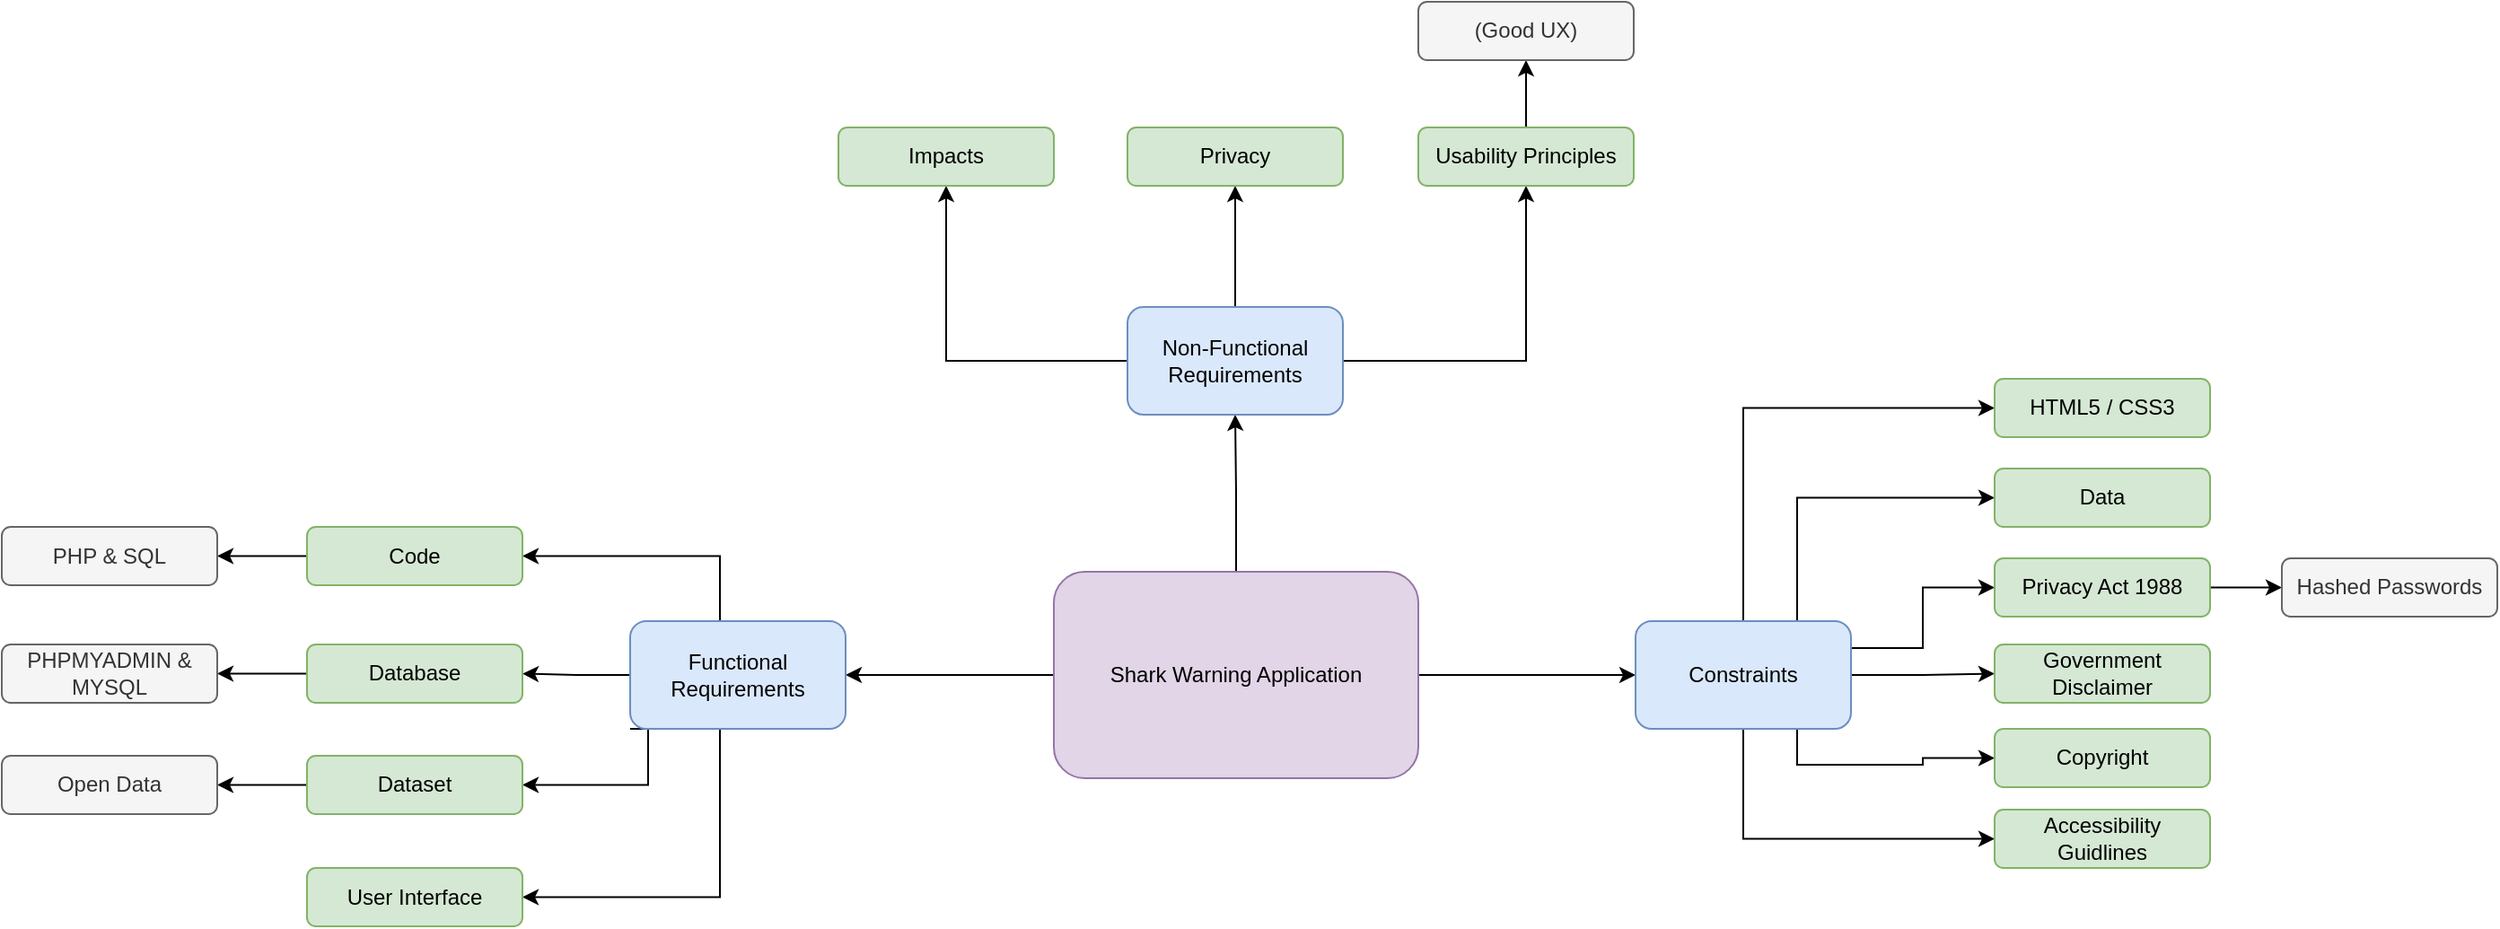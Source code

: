 <mxfile version="20.8.16" type="device"><diagram name="Page-1" id="VjdlKyDITFAkvJypgdu0"><mxGraphModel dx="2060" dy="1190" grid="1" gridSize="10" guides="1" tooltips="1" connect="1" arrows="1" fold="1" page="1" pageScale="1" pageWidth="1654" pageHeight="1169" math="0" shadow="0"><root><mxCell id="0"/><mxCell id="1" parent="0"/><mxCell id="OdJXR18GkDZ22TcNyaoc-5" style="edgeStyle=orthogonalEdgeStyle;rounded=0;orthogonalLoop=1;jettySize=auto;html=1;" edge="1" parent="1" source="OdJXR18GkDZ22TcNyaoc-1" target="OdJXR18GkDZ22TcNyaoc-2"><mxGeometry relative="1" as="geometry"/></mxCell><mxCell id="OdJXR18GkDZ22TcNyaoc-6" style="edgeStyle=orthogonalEdgeStyle;rounded=0;orthogonalLoop=1;jettySize=auto;html=1;" edge="1" parent="1" source="OdJXR18GkDZ22TcNyaoc-1" target="OdJXR18GkDZ22TcNyaoc-3"><mxGeometry relative="1" as="geometry"/></mxCell><mxCell id="OdJXR18GkDZ22TcNyaoc-7" style="edgeStyle=orthogonalEdgeStyle;rounded=0;orthogonalLoop=1;jettySize=auto;html=1;" edge="1" parent="1" source="OdJXR18GkDZ22TcNyaoc-1" target="OdJXR18GkDZ22TcNyaoc-4"><mxGeometry relative="1" as="geometry"/></mxCell><mxCell id="OdJXR18GkDZ22TcNyaoc-1" value="Shark Warning Application" style="rounded=1;whiteSpace=wrap;html=1;fillColor=#e1d5e7;strokeColor=#9673a6;" vertex="1" parent="1"><mxGeometry x="726" y="527.5" width="203" height="115" as="geometry"/></mxCell><mxCell id="OdJXR18GkDZ22TcNyaoc-16" style="edgeStyle=orthogonalEdgeStyle;rounded=0;orthogonalLoop=1;jettySize=auto;html=1;entryX=0;entryY=0.5;entryDx=0;entryDy=0;" edge="1" parent="1" source="OdJXR18GkDZ22TcNyaoc-2" target="OdJXR18GkDZ22TcNyaoc-15"><mxGeometry relative="1" as="geometry"><Array as="points"><mxPoint x="1110" y="436"/></Array></mxGeometry></mxCell><mxCell id="OdJXR18GkDZ22TcNyaoc-17" style="edgeStyle=orthogonalEdgeStyle;rounded=0;orthogonalLoop=1;jettySize=auto;html=1;entryX=0;entryY=0.5;entryDx=0;entryDy=0;" edge="1" parent="1" source="OdJXR18GkDZ22TcNyaoc-2" target="OdJXR18GkDZ22TcNyaoc-12"><mxGeometry relative="1" as="geometry"><Array as="points"><mxPoint x="1110" y="676"/></Array></mxGeometry></mxCell><mxCell id="OdJXR18GkDZ22TcNyaoc-18" style="edgeStyle=orthogonalEdgeStyle;rounded=0;orthogonalLoop=1;jettySize=auto;html=1;exitX=0.75;exitY=1;exitDx=0;exitDy=0;entryX=0;entryY=0.5;entryDx=0;entryDy=0;" edge="1" parent="1" source="OdJXR18GkDZ22TcNyaoc-2" target="OdJXR18GkDZ22TcNyaoc-10"><mxGeometry relative="1" as="geometry"/></mxCell><mxCell id="OdJXR18GkDZ22TcNyaoc-19" style="edgeStyle=orthogonalEdgeStyle;rounded=0;orthogonalLoop=1;jettySize=auto;html=1;exitX=0.75;exitY=0;exitDx=0;exitDy=0;entryX=0;entryY=0.5;entryDx=0;entryDy=0;" edge="1" parent="1" source="OdJXR18GkDZ22TcNyaoc-2" target="OdJXR18GkDZ22TcNyaoc-11"><mxGeometry relative="1" as="geometry"/></mxCell><mxCell id="OdJXR18GkDZ22TcNyaoc-20" style="edgeStyle=orthogonalEdgeStyle;rounded=0;orthogonalLoop=1;jettySize=auto;html=1;entryX=0;entryY=0.5;entryDx=0;entryDy=0;" edge="1" parent="1" source="OdJXR18GkDZ22TcNyaoc-2" target="OdJXR18GkDZ22TcNyaoc-9"><mxGeometry relative="1" as="geometry"><Array as="points"><mxPoint x="1210" y="570"/><mxPoint x="1210" y="536"/></Array></mxGeometry></mxCell><mxCell id="OdJXR18GkDZ22TcNyaoc-22" style="edgeStyle=orthogonalEdgeStyle;rounded=0;orthogonalLoop=1;jettySize=auto;html=1;entryX=0;entryY=0.5;entryDx=0;entryDy=0;" edge="1" parent="1" source="OdJXR18GkDZ22TcNyaoc-2" target="OdJXR18GkDZ22TcNyaoc-8"><mxGeometry relative="1" as="geometry"/></mxCell><mxCell id="OdJXR18GkDZ22TcNyaoc-2" value="Constraints" style="rounded=1;whiteSpace=wrap;html=1;fillColor=#dae8fc;strokeColor=#6c8ebf;" vertex="1" parent="1"><mxGeometry x="1050" y="555" width="120" height="60" as="geometry"/></mxCell><mxCell id="OdJXR18GkDZ22TcNyaoc-26" style="edgeStyle=orthogonalEdgeStyle;rounded=0;orthogonalLoop=1;jettySize=auto;html=1;" edge="1" parent="1" source="OdJXR18GkDZ22TcNyaoc-3" target="OdJXR18GkDZ22TcNyaoc-23"><mxGeometry relative="1" as="geometry"/></mxCell><mxCell id="OdJXR18GkDZ22TcNyaoc-27" style="edgeStyle=orthogonalEdgeStyle;rounded=0;orthogonalLoop=1;jettySize=auto;html=1;entryX=0.5;entryY=1;entryDx=0;entryDy=0;" edge="1" parent="1" source="OdJXR18GkDZ22TcNyaoc-3" target="OdJXR18GkDZ22TcNyaoc-25"><mxGeometry relative="1" as="geometry"/></mxCell><mxCell id="OdJXR18GkDZ22TcNyaoc-28" style="edgeStyle=orthogonalEdgeStyle;rounded=0;orthogonalLoop=1;jettySize=auto;html=1;" edge="1" parent="1" source="OdJXR18GkDZ22TcNyaoc-3" target="OdJXR18GkDZ22TcNyaoc-24"><mxGeometry relative="1" as="geometry"/></mxCell><mxCell id="OdJXR18GkDZ22TcNyaoc-3" value="Non-Functional Requirements" style="rounded=1;whiteSpace=wrap;html=1;fillColor=#dae8fc;strokeColor=#6c8ebf;" vertex="1" parent="1"><mxGeometry x="767" y="380" width="120" height="60" as="geometry"/></mxCell><mxCell id="OdJXR18GkDZ22TcNyaoc-36" style="edgeStyle=orthogonalEdgeStyle;rounded=0;orthogonalLoop=1;jettySize=auto;html=1;" edge="1" parent="1" source="OdJXR18GkDZ22TcNyaoc-4" target="OdJXR18GkDZ22TcNyaoc-29"><mxGeometry relative="1" as="geometry"/></mxCell><mxCell id="OdJXR18GkDZ22TcNyaoc-39" style="edgeStyle=orthogonalEdgeStyle;rounded=0;orthogonalLoop=1;jettySize=auto;html=1;entryX=1;entryY=0.5;entryDx=0;entryDy=0;" edge="1" parent="1" source="OdJXR18GkDZ22TcNyaoc-4" target="OdJXR18GkDZ22TcNyaoc-30"><mxGeometry relative="1" as="geometry"><Array as="points"><mxPoint x="540" y="519"/></Array></mxGeometry></mxCell><mxCell id="OdJXR18GkDZ22TcNyaoc-40" style="edgeStyle=orthogonalEdgeStyle;rounded=0;orthogonalLoop=1;jettySize=auto;html=1;exitX=0;exitY=1;exitDx=0;exitDy=0;entryX=1;entryY=0.5;entryDx=0;entryDy=0;" edge="1" parent="1" source="OdJXR18GkDZ22TcNyaoc-4" target="OdJXR18GkDZ22TcNyaoc-31"><mxGeometry relative="1" as="geometry"><Array as="points"><mxPoint x="500" y="615"/><mxPoint x="500" y="646"/></Array></mxGeometry></mxCell><mxCell id="OdJXR18GkDZ22TcNyaoc-43" style="edgeStyle=orthogonalEdgeStyle;rounded=0;orthogonalLoop=1;jettySize=auto;html=1;entryX=1;entryY=0.5;entryDx=0;entryDy=0;" edge="1" parent="1" source="OdJXR18GkDZ22TcNyaoc-4" target="OdJXR18GkDZ22TcNyaoc-33"><mxGeometry relative="1" as="geometry"><Array as="points"><mxPoint x="540" y="709"/></Array></mxGeometry></mxCell><mxCell id="OdJXR18GkDZ22TcNyaoc-4" value="Functional Requirements" style="rounded=1;whiteSpace=wrap;html=1;fillColor=#dae8fc;strokeColor=#6c8ebf;" vertex="1" parent="1"><mxGeometry x="490" y="555" width="120" height="60" as="geometry"/></mxCell><mxCell id="OdJXR18GkDZ22TcNyaoc-8" value="Government Disclaimer" style="rounded=1;whiteSpace=wrap;html=1;fillColor=#d5e8d4;strokeColor=#82b366;" vertex="1" parent="1"><mxGeometry x="1250" y="568" width="120" height="32.5" as="geometry"/></mxCell><mxCell id="OdJXR18GkDZ22TcNyaoc-14" style="edgeStyle=orthogonalEdgeStyle;rounded=0;orthogonalLoop=1;jettySize=auto;html=1;" edge="1" parent="1" source="OdJXR18GkDZ22TcNyaoc-9" target="OdJXR18GkDZ22TcNyaoc-13"><mxGeometry relative="1" as="geometry"/></mxCell><mxCell id="OdJXR18GkDZ22TcNyaoc-9" value="Privacy Act 1988" style="rounded=1;whiteSpace=wrap;html=1;fillColor=#d5e8d4;strokeColor=#82b366;" vertex="1" parent="1"><mxGeometry x="1250" y="520" width="120" height="32.5" as="geometry"/></mxCell><mxCell id="OdJXR18GkDZ22TcNyaoc-10" value="Copyright" style="rounded=1;whiteSpace=wrap;html=1;fillColor=#d5e8d4;strokeColor=#82b366;" vertex="1" parent="1"><mxGeometry x="1250" y="615" width="120" height="32.5" as="geometry"/></mxCell><mxCell id="OdJXR18GkDZ22TcNyaoc-11" value="Data" style="rounded=1;whiteSpace=wrap;html=1;fillColor=#d5e8d4;strokeColor=#82b366;" vertex="1" parent="1"><mxGeometry x="1250" y="470" width="120" height="32.5" as="geometry"/></mxCell><mxCell id="OdJXR18GkDZ22TcNyaoc-12" value="Accessibility Guidlines" style="rounded=1;whiteSpace=wrap;html=1;fillColor=#d5e8d4;strokeColor=#82b366;" vertex="1" parent="1"><mxGeometry x="1250" y="660" width="120" height="32.5" as="geometry"/></mxCell><mxCell id="OdJXR18GkDZ22TcNyaoc-13" value="Hashed Passwords" style="rounded=1;whiteSpace=wrap;html=1;fillColor=#f5f5f5;strokeColor=#666666;fontColor=#333333;" vertex="1" parent="1"><mxGeometry x="1410" y="520" width="120" height="32.5" as="geometry"/></mxCell><mxCell id="OdJXR18GkDZ22TcNyaoc-15" value="HTML5 / CSS3" style="rounded=1;whiteSpace=wrap;html=1;fillColor=#d5e8d4;strokeColor=#82b366;" vertex="1" parent="1"><mxGeometry x="1250" y="420" width="120" height="32.5" as="geometry"/></mxCell><mxCell id="OdJXR18GkDZ22TcNyaoc-23" value="Privacy" style="rounded=1;whiteSpace=wrap;html=1;fillColor=#d5e8d4;strokeColor=#82b366;" vertex="1" parent="1"><mxGeometry x="767" y="280" width="120" height="32.5" as="geometry"/></mxCell><mxCell id="OdJXR18GkDZ22TcNyaoc-45" style="edgeStyle=orthogonalEdgeStyle;rounded=0;orthogonalLoop=1;jettySize=auto;html=1;" edge="1" parent="1" source="OdJXR18GkDZ22TcNyaoc-24" target="OdJXR18GkDZ22TcNyaoc-44"><mxGeometry relative="1" as="geometry"/></mxCell><mxCell id="OdJXR18GkDZ22TcNyaoc-24" value="Usability Principles" style="rounded=1;whiteSpace=wrap;html=1;fillColor=#d5e8d4;strokeColor=#82b366;" vertex="1" parent="1"><mxGeometry x="929" y="280" width="120" height="32.5" as="geometry"/></mxCell><mxCell id="OdJXR18GkDZ22TcNyaoc-25" value="Impacts" style="rounded=1;whiteSpace=wrap;html=1;fillColor=#d5e8d4;strokeColor=#82b366;" vertex="1" parent="1"><mxGeometry x="606" y="280" width="120" height="32.5" as="geometry"/></mxCell><mxCell id="OdJXR18GkDZ22TcNyaoc-35" style="edgeStyle=orthogonalEdgeStyle;rounded=0;orthogonalLoop=1;jettySize=auto;html=1;" edge="1" parent="1" source="OdJXR18GkDZ22TcNyaoc-29" target="OdJXR18GkDZ22TcNyaoc-34"><mxGeometry relative="1" as="geometry"/></mxCell><mxCell id="OdJXR18GkDZ22TcNyaoc-29" value="Database" style="rounded=1;whiteSpace=wrap;html=1;fillColor=#d5e8d4;strokeColor=#82b366;" vertex="1" parent="1"><mxGeometry x="310" y="568" width="120" height="32.5" as="geometry"/></mxCell><mxCell id="OdJXR18GkDZ22TcNyaoc-38" style="edgeStyle=orthogonalEdgeStyle;rounded=0;orthogonalLoop=1;jettySize=auto;html=1;" edge="1" parent="1" source="OdJXR18GkDZ22TcNyaoc-30" target="OdJXR18GkDZ22TcNyaoc-37"><mxGeometry relative="1" as="geometry"/></mxCell><mxCell id="OdJXR18GkDZ22TcNyaoc-30" value="Code" style="rounded=1;whiteSpace=wrap;html=1;fillColor=#d5e8d4;strokeColor=#82b366;" vertex="1" parent="1"><mxGeometry x="310" y="502.5" width="120" height="32.5" as="geometry"/></mxCell><mxCell id="OdJXR18GkDZ22TcNyaoc-42" style="edgeStyle=orthogonalEdgeStyle;rounded=0;orthogonalLoop=1;jettySize=auto;html=1;" edge="1" parent="1" source="OdJXR18GkDZ22TcNyaoc-31" target="OdJXR18GkDZ22TcNyaoc-41"><mxGeometry relative="1" as="geometry"/></mxCell><mxCell id="OdJXR18GkDZ22TcNyaoc-31" value="Dataset" style="rounded=1;whiteSpace=wrap;html=1;fillColor=#d5e8d4;strokeColor=#82b366;" vertex="1" parent="1"><mxGeometry x="310" y="630" width="120" height="32.5" as="geometry"/></mxCell><mxCell id="OdJXR18GkDZ22TcNyaoc-33" value="User Interface" style="rounded=1;whiteSpace=wrap;html=1;fillColor=#d5e8d4;strokeColor=#82b366;" vertex="1" parent="1"><mxGeometry x="310" y="692.5" width="120" height="32.5" as="geometry"/></mxCell><mxCell id="OdJXR18GkDZ22TcNyaoc-34" value="PHPMYADMIN &amp;amp; MYSQL" style="rounded=1;whiteSpace=wrap;html=1;fillColor=#f5f5f5;strokeColor=#666666;fontColor=#333333;" vertex="1" parent="1"><mxGeometry x="140" y="568" width="120" height="32.5" as="geometry"/></mxCell><mxCell id="OdJXR18GkDZ22TcNyaoc-37" value="PHP &amp;amp; SQL" style="rounded=1;whiteSpace=wrap;html=1;fillColor=#f5f5f5;strokeColor=#666666;fontColor=#333333;" vertex="1" parent="1"><mxGeometry x="140" y="502.5" width="120" height="32.5" as="geometry"/></mxCell><mxCell id="OdJXR18GkDZ22TcNyaoc-41" value="Open Data" style="rounded=1;whiteSpace=wrap;html=1;fillColor=#f5f5f5;strokeColor=#666666;fontColor=#333333;" vertex="1" parent="1"><mxGeometry x="140" y="630" width="120" height="32.5" as="geometry"/></mxCell><mxCell id="OdJXR18GkDZ22TcNyaoc-44" value="(Good UX)" style="rounded=1;whiteSpace=wrap;html=1;fillColor=#f5f5f5;strokeColor=#666666;fontColor=#333333;" vertex="1" parent="1"><mxGeometry x="929" y="210" width="120" height="32.5" as="geometry"/></mxCell></root></mxGraphModel></diagram></mxfile>